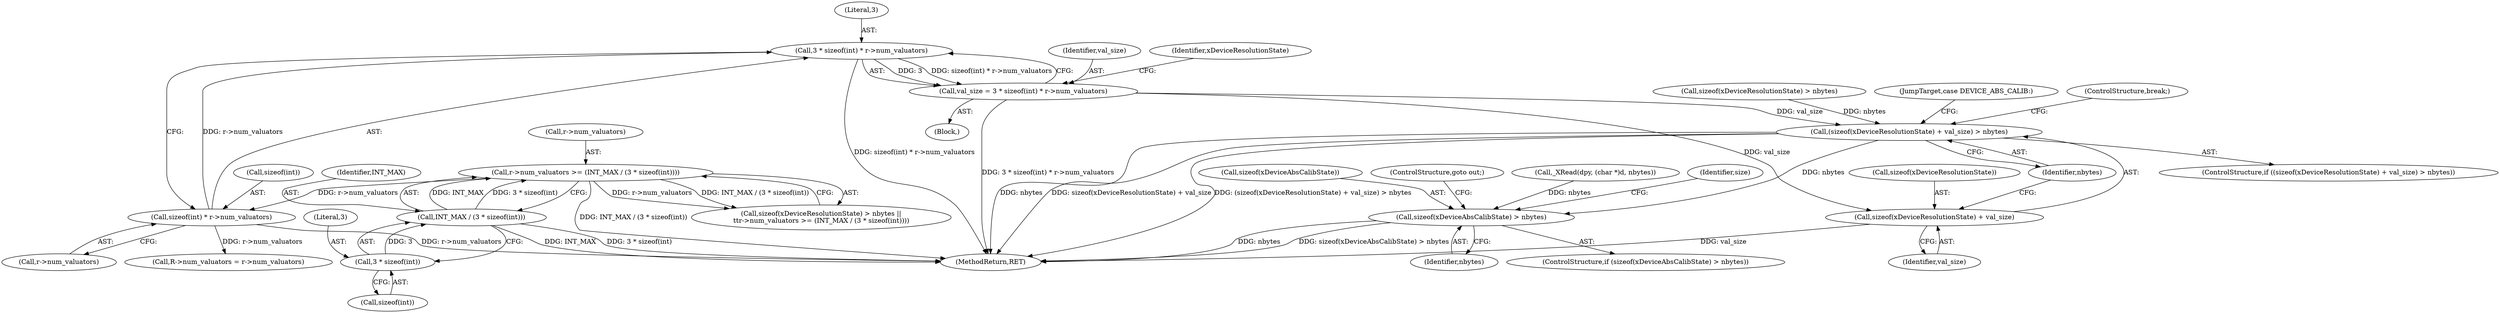 digraph "0_libXi_19a9cd607de73947fcfb104682f203ffe4e1f4e5_0@API" {
"1000273" [label="(Call,3 * sizeof(int) * r->num_valuators)"];
"1000275" [label="(Call,sizeof(int) * r->num_valuators)"];
"1000260" [label="(Call,r->num_valuators >= (INT_MAX / (3 * sizeof(int))))"];
"1000264" [label="(Call,INT_MAX / (3 * sizeof(int)))"];
"1000266" [label="(Call,3 * sizeof(int))"];
"1000271" [label="(Call,val_size = 3 * sizeof(int) * r->num_valuators)"];
"1000282" [label="(Call,(sizeof(xDeviceResolutionState) + val_size) > nbytes)"];
"1000292" [label="(Call,sizeof(xDeviceAbsCalibState) > nbytes)"];
"1000283" [label="(Call,sizeof(xDeviceResolutionState) + val_size)"];
"1000268" [label="(Call,sizeof(int))"];
"1000274" [label="(Literal,3)"];
"1000288" [label="(ControlStructure,break;)"];
"1000273" [label="(Call,3 * sizeof(int) * r->num_valuators)"];
"1000295" [label="(Identifier,nbytes)"];
"1000261" [label="(Call,r->num_valuators)"];
"1000245" [label="(Block,)"];
"1000272" [label="(Identifier,val_size)"];
"1000265" [label="(Identifier,INT_MAX)"];
"1000679" [label="(MethodReturn,RET)"];
"1000271" [label="(Call,val_size = 3 * sizeof(int) * r->num_valuators)"];
"1000266" [label="(Call,3 * sizeof(int))"];
"1000286" [label="(Identifier,val_size)"];
"1000256" [label="(Call,sizeof(xDeviceResolutionState) > nbytes)"];
"1000296" [label="(ControlStructure,goto out;)"];
"1000291" [label="(ControlStructure,if (sizeof(xDeviceAbsCalibState) > nbytes))"];
"1000292" [label="(Call,sizeof(xDeviceAbsCalibState) > nbytes)"];
"1000275" [label="(Call,sizeof(int) * r->num_valuators)"];
"1000281" [label="(ControlStructure,if ((sizeof(xDeviceResolutionState) + val_size) > nbytes))"];
"1000283" [label="(Call,sizeof(xDeviceResolutionState) + val_size)"];
"1000264" [label="(Call,INT_MAX / (3 * sizeof(int)))"];
"1000282" [label="(Call,(sizeof(xDeviceResolutionState) + val_size) > nbytes)"];
"1000278" [label="(Call,r->num_valuators)"];
"1000260" [label="(Call,r->num_valuators >= (INT_MAX / (3 * sizeof(int))))"];
"1000289" [label="(JumpTarget,case DEVICE_ABS_CALIB:)"];
"1000233" [label="(Call,_XRead(dpy, (char *)d, nbytes))"];
"1000284" [label="(Call,sizeof(xDeviceResolutionState))"];
"1000287" [label="(Identifier,nbytes)"];
"1000285" [label="(Identifier,xDeviceResolutionState)"];
"1000276" [label="(Call,sizeof(int))"];
"1000267" [label="(Literal,3)"];
"1000298" [label="(Identifier,size)"];
"1000293" [label="(Call,sizeof(xDeviceAbsCalibState))"];
"1000387" [label="(Call,R->num_valuators = r->num_valuators)"];
"1000255" [label="(Call,sizeof(xDeviceResolutionState) > nbytes ||\n\t\tr->num_valuators >= (INT_MAX / (3 * sizeof(int))))"];
"1000273" -> "1000271"  [label="AST: "];
"1000273" -> "1000275"  [label="CFG: "];
"1000274" -> "1000273"  [label="AST: "];
"1000275" -> "1000273"  [label="AST: "];
"1000271" -> "1000273"  [label="CFG: "];
"1000273" -> "1000679"  [label="DDG: sizeof(int) * r->num_valuators"];
"1000273" -> "1000271"  [label="DDG: 3"];
"1000273" -> "1000271"  [label="DDG: sizeof(int) * r->num_valuators"];
"1000275" -> "1000273"  [label="DDG: r->num_valuators"];
"1000275" -> "1000278"  [label="CFG: "];
"1000276" -> "1000275"  [label="AST: "];
"1000278" -> "1000275"  [label="AST: "];
"1000275" -> "1000679"  [label="DDG: r->num_valuators"];
"1000260" -> "1000275"  [label="DDG: r->num_valuators"];
"1000275" -> "1000387"  [label="DDG: r->num_valuators"];
"1000260" -> "1000255"  [label="AST: "];
"1000260" -> "1000264"  [label="CFG: "];
"1000261" -> "1000260"  [label="AST: "];
"1000264" -> "1000260"  [label="AST: "];
"1000255" -> "1000260"  [label="CFG: "];
"1000260" -> "1000679"  [label="DDG: INT_MAX / (3 * sizeof(int))"];
"1000260" -> "1000255"  [label="DDG: r->num_valuators"];
"1000260" -> "1000255"  [label="DDG: INT_MAX / (3 * sizeof(int))"];
"1000264" -> "1000260"  [label="DDG: INT_MAX"];
"1000264" -> "1000260"  [label="DDG: 3 * sizeof(int)"];
"1000264" -> "1000266"  [label="CFG: "];
"1000265" -> "1000264"  [label="AST: "];
"1000266" -> "1000264"  [label="AST: "];
"1000264" -> "1000679"  [label="DDG: INT_MAX"];
"1000264" -> "1000679"  [label="DDG: 3 * sizeof(int)"];
"1000266" -> "1000264"  [label="DDG: 3"];
"1000266" -> "1000268"  [label="CFG: "];
"1000267" -> "1000266"  [label="AST: "];
"1000268" -> "1000266"  [label="AST: "];
"1000271" -> "1000245"  [label="AST: "];
"1000272" -> "1000271"  [label="AST: "];
"1000285" -> "1000271"  [label="CFG: "];
"1000271" -> "1000679"  [label="DDG: 3 * sizeof(int) * r->num_valuators"];
"1000271" -> "1000282"  [label="DDG: val_size"];
"1000271" -> "1000283"  [label="DDG: val_size"];
"1000282" -> "1000281"  [label="AST: "];
"1000282" -> "1000287"  [label="CFG: "];
"1000283" -> "1000282"  [label="AST: "];
"1000287" -> "1000282"  [label="AST: "];
"1000288" -> "1000282"  [label="CFG: "];
"1000289" -> "1000282"  [label="CFG: "];
"1000282" -> "1000679"  [label="DDG: (sizeof(xDeviceResolutionState) + val_size) > nbytes"];
"1000282" -> "1000679"  [label="DDG: nbytes"];
"1000282" -> "1000679"  [label="DDG: sizeof(xDeviceResolutionState) + val_size"];
"1000256" -> "1000282"  [label="DDG: nbytes"];
"1000282" -> "1000292"  [label="DDG: nbytes"];
"1000292" -> "1000291"  [label="AST: "];
"1000292" -> "1000295"  [label="CFG: "];
"1000293" -> "1000292"  [label="AST: "];
"1000295" -> "1000292"  [label="AST: "];
"1000296" -> "1000292"  [label="CFG: "];
"1000298" -> "1000292"  [label="CFG: "];
"1000292" -> "1000679"  [label="DDG: sizeof(xDeviceAbsCalibState) > nbytes"];
"1000292" -> "1000679"  [label="DDG: nbytes"];
"1000233" -> "1000292"  [label="DDG: nbytes"];
"1000283" -> "1000286"  [label="CFG: "];
"1000284" -> "1000283"  [label="AST: "];
"1000286" -> "1000283"  [label="AST: "];
"1000287" -> "1000283"  [label="CFG: "];
"1000283" -> "1000679"  [label="DDG: val_size"];
}
